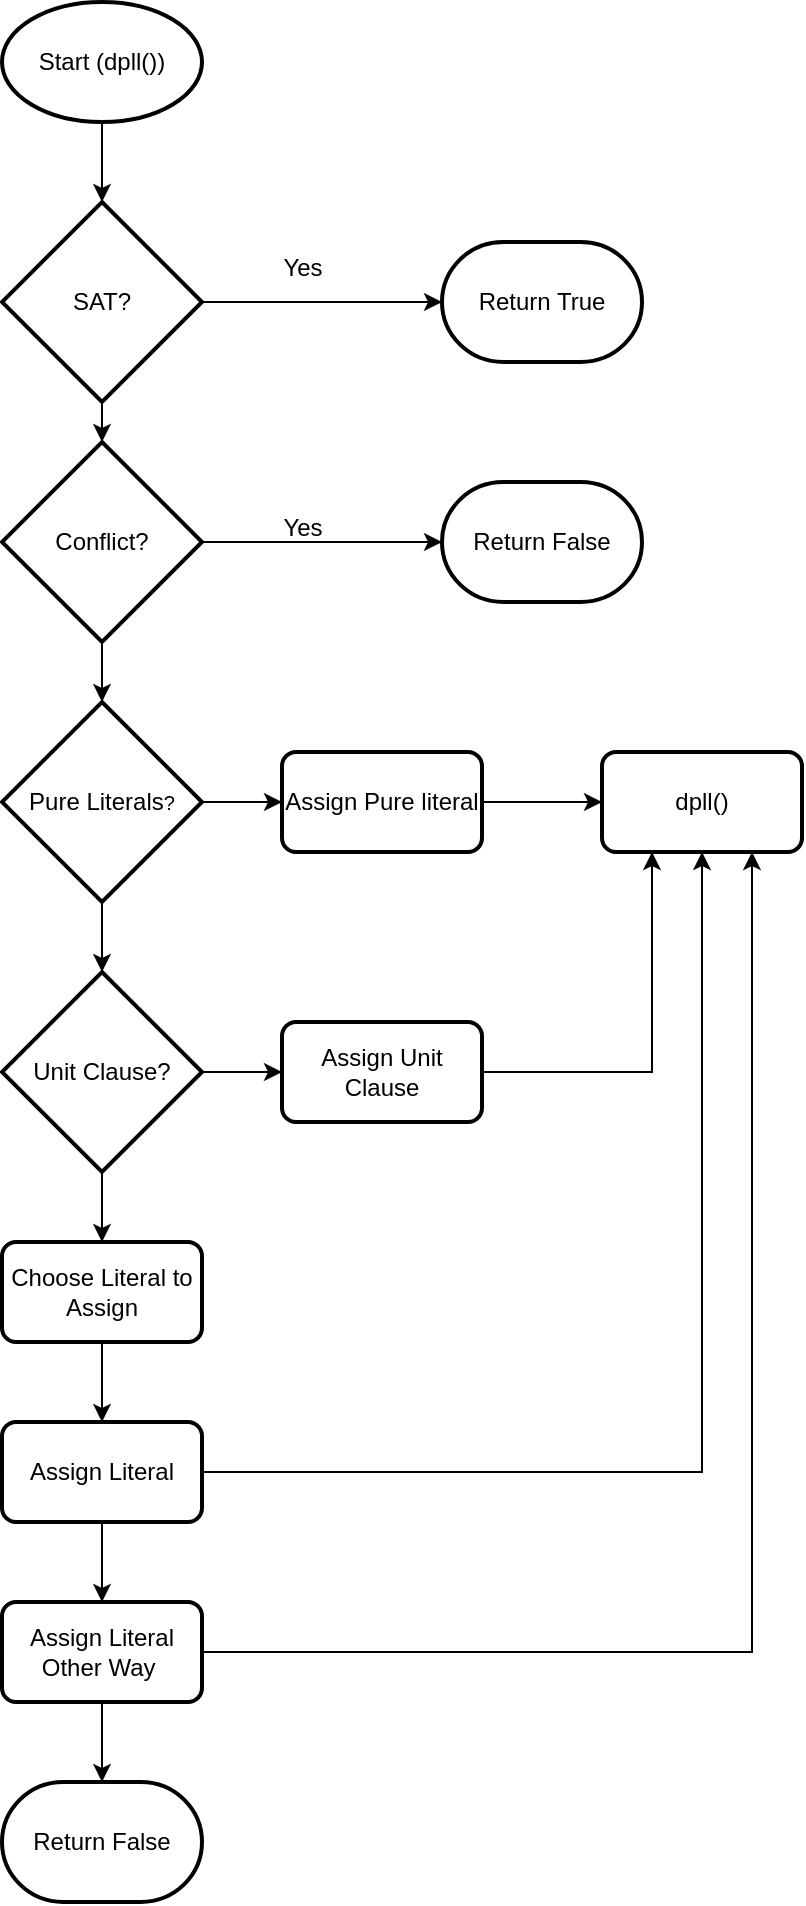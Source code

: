 <mxfile version="24.6.5" type="device">
  <diagram name="Page-1" id="VWwyowN5gY3nYcMvRaF2">
    <mxGraphModel dx="2074" dy="1132" grid="1" gridSize="10" guides="1" tooltips="1" connect="1" arrows="1" fold="1" page="1" pageScale="1" pageWidth="827" pageHeight="1169" math="0" shadow="0">
      <root>
        <mxCell id="0" />
        <mxCell id="1" parent="0" />
        <mxCell id="_u16oz06nyJ789mQIoFJ-5" value="" style="edgeStyle=orthogonalEdgeStyle;rounded=0;orthogonalLoop=1;jettySize=auto;html=1;" edge="1" parent="1" source="_u16oz06nyJ789mQIoFJ-1" target="_u16oz06nyJ789mQIoFJ-2">
          <mxGeometry relative="1" as="geometry" />
        </mxCell>
        <mxCell id="_u16oz06nyJ789mQIoFJ-1" value="Start (dpll())" style="strokeWidth=2;html=1;shape=mxgraph.flowchart.start_1;whiteSpace=wrap;" vertex="1" parent="1">
          <mxGeometry x="220" y="50" width="100" height="60" as="geometry" />
        </mxCell>
        <mxCell id="_u16oz06nyJ789mQIoFJ-4" value="" style="edgeStyle=orthogonalEdgeStyle;rounded=0;orthogonalLoop=1;jettySize=auto;html=1;" edge="1" parent="1" source="_u16oz06nyJ789mQIoFJ-2" target="_u16oz06nyJ789mQIoFJ-3">
          <mxGeometry relative="1" as="geometry" />
        </mxCell>
        <mxCell id="_u16oz06nyJ789mQIoFJ-8" value="" style="edgeStyle=orthogonalEdgeStyle;rounded=0;orthogonalLoop=1;jettySize=auto;html=1;" edge="1" parent="1" source="_u16oz06nyJ789mQIoFJ-2" target="_u16oz06nyJ789mQIoFJ-7">
          <mxGeometry relative="1" as="geometry" />
        </mxCell>
        <mxCell id="_u16oz06nyJ789mQIoFJ-2" value="SAT?" style="strokeWidth=2;html=1;shape=mxgraph.flowchart.decision;whiteSpace=wrap;" vertex="1" parent="1">
          <mxGeometry x="220" y="150" width="100" height="100" as="geometry" />
        </mxCell>
        <mxCell id="_u16oz06nyJ789mQIoFJ-3" value="Return True" style="strokeWidth=2;html=1;shape=mxgraph.flowchart.terminator;whiteSpace=wrap;" vertex="1" parent="1">
          <mxGeometry x="440" y="170" width="100" height="60" as="geometry" />
        </mxCell>
        <mxCell id="_u16oz06nyJ789mQIoFJ-6" value="Yes" style="text;html=1;align=center;verticalAlign=middle;resizable=0;points=[];autosize=1;strokeColor=none;fillColor=none;" vertex="1" parent="1">
          <mxGeometry x="350" y="168" width="40" height="30" as="geometry" />
        </mxCell>
        <mxCell id="_u16oz06nyJ789mQIoFJ-11" value="" style="edgeStyle=orthogonalEdgeStyle;rounded=0;orthogonalLoop=1;jettySize=auto;html=1;" edge="1" parent="1" source="_u16oz06nyJ789mQIoFJ-7" target="_u16oz06nyJ789mQIoFJ-9">
          <mxGeometry relative="1" as="geometry" />
        </mxCell>
        <mxCell id="_u16oz06nyJ789mQIoFJ-14" value="" style="edgeStyle=orthogonalEdgeStyle;rounded=0;orthogonalLoop=1;jettySize=auto;html=1;" edge="1" parent="1" source="_u16oz06nyJ789mQIoFJ-7" target="_u16oz06nyJ789mQIoFJ-13">
          <mxGeometry relative="1" as="geometry" />
        </mxCell>
        <mxCell id="_u16oz06nyJ789mQIoFJ-7" value="Conflict?" style="strokeWidth=2;html=1;shape=mxgraph.flowchart.decision;whiteSpace=wrap;" vertex="1" parent="1">
          <mxGeometry x="220" y="270" width="100" height="100" as="geometry" />
        </mxCell>
        <mxCell id="_u16oz06nyJ789mQIoFJ-9" value="Return False" style="strokeWidth=2;html=1;shape=mxgraph.flowchart.terminator;whiteSpace=wrap;" vertex="1" parent="1">
          <mxGeometry x="440" y="290" width="100" height="60" as="geometry" />
        </mxCell>
        <mxCell id="_u16oz06nyJ789mQIoFJ-12" value="Yes" style="text;html=1;align=center;verticalAlign=middle;resizable=0;points=[];autosize=1;strokeColor=none;fillColor=none;" vertex="1" parent="1">
          <mxGeometry x="350" y="298" width="40" height="30" as="geometry" />
        </mxCell>
        <mxCell id="_u16oz06nyJ789mQIoFJ-16" value="" style="edgeStyle=orthogonalEdgeStyle;rounded=0;orthogonalLoop=1;jettySize=auto;html=1;" edge="1" parent="1" source="_u16oz06nyJ789mQIoFJ-13" target="_u16oz06nyJ789mQIoFJ-15">
          <mxGeometry relative="1" as="geometry" />
        </mxCell>
        <mxCell id="_u16oz06nyJ789mQIoFJ-20" value="" style="edgeStyle=orthogonalEdgeStyle;rounded=0;orthogonalLoop=1;jettySize=auto;html=1;" edge="1" parent="1" source="_u16oz06nyJ789mQIoFJ-13" target="_u16oz06nyJ789mQIoFJ-19">
          <mxGeometry relative="1" as="geometry" />
        </mxCell>
        <mxCell id="_u16oz06nyJ789mQIoFJ-13" value="Pure Literals&lt;span style=&quot;font-size: 10px;&quot;&gt;?&lt;/span&gt;" style="strokeWidth=2;html=1;shape=mxgraph.flowchart.decision;whiteSpace=wrap;" vertex="1" parent="1">
          <mxGeometry x="220" y="400" width="100" height="100" as="geometry" />
        </mxCell>
        <mxCell id="_u16oz06nyJ789mQIoFJ-18" value="" style="edgeStyle=orthogonalEdgeStyle;rounded=0;orthogonalLoop=1;jettySize=auto;html=1;" edge="1" parent="1" source="_u16oz06nyJ789mQIoFJ-15" target="_u16oz06nyJ789mQIoFJ-17">
          <mxGeometry relative="1" as="geometry" />
        </mxCell>
        <mxCell id="_u16oz06nyJ789mQIoFJ-15" value="Assign Pure literal" style="rounded=1;whiteSpace=wrap;html=1;absoluteArcSize=1;arcSize=14;strokeWidth=2;" vertex="1" parent="1">
          <mxGeometry x="360" y="425" width="100" height="50" as="geometry" />
        </mxCell>
        <mxCell id="_u16oz06nyJ789mQIoFJ-17" value="dpll()" style="rounded=1;whiteSpace=wrap;html=1;absoluteArcSize=1;arcSize=14;strokeWidth=2;" vertex="1" parent="1">
          <mxGeometry x="520" y="425" width="100" height="50" as="geometry" />
        </mxCell>
        <mxCell id="_u16oz06nyJ789mQIoFJ-24" value="" style="edgeStyle=orthogonalEdgeStyle;rounded=0;orthogonalLoop=1;jettySize=auto;html=1;" edge="1" parent="1" source="_u16oz06nyJ789mQIoFJ-19" target="_u16oz06nyJ789mQIoFJ-23">
          <mxGeometry relative="1" as="geometry" />
        </mxCell>
        <mxCell id="_u16oz06nyJ789mQIoFJ-32" value="" style="edgeStyle=orthogonalEdgeStyle;rounded=0;orthogonalLoop=1;jettySize=auto;html=1;" edge="1" parent="1" source="_u16oz06nyJ789mQIoFJ-19" target="_u16oz06nyJ789mQIoFJ-31">
          <mxGeometry relative="1" as="geometry" />
        </mxCell>
        <mxCell id="_u16oz06nyJ789mQIoFJ-19" value="Unit Clause?" style="strokeWidth=2;html=1;shape=mxgraph.flowchart.decision;whiteSpace=wrap;" vertex="1" parent="1">
          <mxGeometry x="220" y="535" width="100" height="100" as="geometry" />
        </mxCell>
        <mxCell id="_u16oz06nyJ789mQIoFJ-30" value="" style="edgeStyle=orthogonalEdgeStyle;rounded=0;orthogonalLoop=1;jettySize=auto;html=1;entryX=0.25;entryY=1;entryDx=0;entryDy=0;" edge="1" parent="1" source="_u16oz06nyJ789mQIoFJ-23" target="_u16oz06nyJ789mQIoFJ-17">
          <mxGeometry relative="1" as="geometry">
            <mxPoint x="520" y="585" as="targetPoint" />
          </mxGeometry>
        </mxCell>
        <mxCell id="_u16oz06nyJ789mQIoFJ-23" value="Assign Unit Clause" style="rounded=1;whiteSpace=wrap;html=1;absoluteArcSize=1;arcSize=14;strokeWidth=2;" vertex="1" parent="1">
          <mxGeometry x="360" y="560" width="100" height="50" as="geometry" />
        </mxCell>
        <mxCell id="_u16oz06nyJ789mQIoFJ-34" value="" style="edgeStyle=orthogonalEdgeStyle;rounded=0;orthogonalLoop=1;jettySize=auto;html=1;" edge="1" parent="1" source="_u16oz06nyJ789mQIoFJ-31" target="_u16oz06nyJ789mQIoFJ-33">
          <mxGeometry relative="1" as="geometry" />
        </mxCell>
        <mxCell id="_u16oz06nyJ789mQIoFJ-31" value="Choose Literal to Assign" style="rounded=1;whiteSpace=wrap;html=1;absoluteArcSize=1;arcSize=14;strokeWidth=2;" vertex="1" parent="1">
          <mxGeometry x="220" y="670" width="100" height="50" as="geometry" />
        </mxCell>
        <mxCell id="_u16oz06nyJ789mQIoFJ-35" style="edgeStyle=orthogonalEdgeStyle;rounded=0;orthogonalLoop=1;jettySize=auto;html=1;entryX=0.5;entryY=1;entryDx=0;entryDy=0;" edge="1" parent="1" source="_u16oz06nyJ789mQIoFJ-33" target="_u16oz06nyJ789mQIoFJ-17">
          <mxGeometry relative="1" as="geometry" />
        </mxCell>
        <mxCell id="_u16oz06nyJ789mQIoFJ-38" value="" style="edgeStyle=orthogonalEdgeStyle;rounded=0;orthogonalLoop=1;jettySize=auto;html=1;" edge="1" parent="1" source="_u16oz06nyJ789mQIoFJ-33" target="_u16oz06nyJ789mQIoFJ-36">
          <mxGeometry relative="1" as="geometry" />
        </mxCell>
        <mxCell id="_u16oz06nyJ789mQIoFJ-33" value="Assign Literal" style="rounded=1;whiteSpace=wrap;html=1;absoluteArcSize=1;arcSize=14;strokeWidth=2;" vertex="1" parent="1">
          <mxGeometry x="220" y="760" width="100" height="50" as="geometry" />
        </mxCell>
        <mxCell id="_u16oz06nyJ789mQIoFJ-37" style="edgeStyle=orthogonalEdgeStyle;rounded=0;orthogonalLoop=1;jettySize=auto;html=1;entryX=0.75;entryY=1;entryDx=0;entryDy=0;" edge="1" parent="1" source="_u16oz06nyJ789mQIoFJ-36" target="_u16oz06nyJ789mQIoFJ-17">
          <mxGeometry relative="1" as="geometry" />
        </mxCell>
        <mxCell id="_u16oz06nyJ789mQIoFJ-40" value="" style="edgeStyle=orthogonalEdgeStyle;rounded=0;orthogonalLoop=1;jettySize=auto;html=1;" edge="1" parent="1" source="_u16oz06nyJ789mQIoFJ-36" target="_u16oz06nyJ789mQIoFJ-39">
          <mxGeometry relative="1" as="geometry" />
        </mxCell>
        <mxCell id="_u16oz06nyJ789mQIoFJ-36" value="Assign Literal Other Way&amp;nbsp;" style="rounded=1;whiteSpace=wrap;html=1;absoluteArcSize=1;arcSize=14;strokeWidth=2;" vertex="1" parent="1">
          <mxGeometry x="220" y="850" width="100" height="50" as="geometry" />
        </mxCell>
        <mxCell id="_u16oz06nyJ789mQIoFJ-39" value="Return False" style="strokeWidth=2;html=1;shape=mxgraph.flowchart.terminator;whiteSpace=wrap;" vertex="1" parent="1">
          <mxGeometry x="220" y="940" width="100" height="60" as="geometry" />
        </mxCell>
      </root>
    </mxGraphModel>
  </diagram>
</mxfile>

